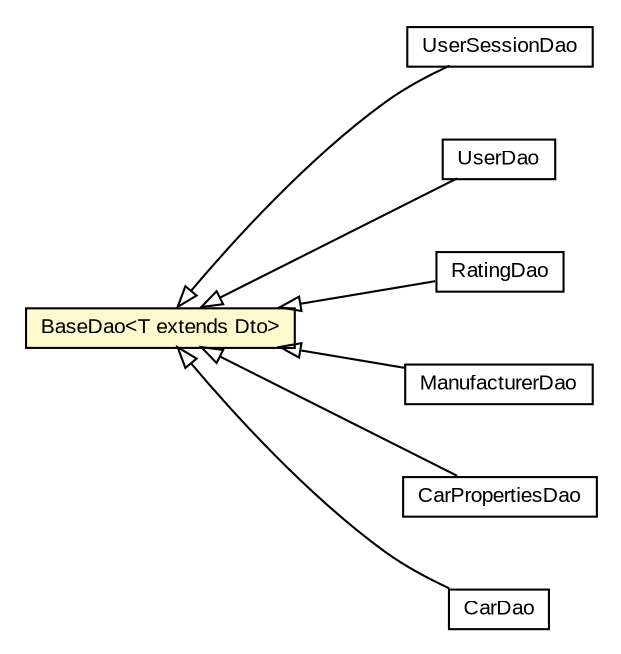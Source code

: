 #!/usr/local/bin/dot
#
# Class diagram 
# Generated by UMLGraph version R5_6-24-gf6e263 (http://www.umlgraph.org/)
#

digraph G {
	edge [fontname="arial",fontsize=10,labelfontname="arial",labelfontsize=10];
	node [fontname="arial",fontsize=10,shape=plaintext];
	nodesep=0.25;
	ranksep=0.5;
	rankdir=LR;
	// com.gwtplatform.carstore.server.dao.UserSessionDao
	c143323 [label=<<table title="com.gwtplatform.carstore.server.dao.UserSessionDao" border="0" cellborder="1" cellspacing="0" cellpadding="2" port="p" href="./UserSessionDao.html">
		<tr><td><table border="0" cellspacing="0" cellpadding="1">
<tr><td align="center" balign="center"> UserSessionDao </td></tr>
		</table></td></tr>
		</table>>, URL="./UserSessionDao.html", fontname="arial", fontcolor="black", fontsize=10.0];
	// com.gwtplatform.carstore.server.dao.UserDao
	c143324 [label=<<table title="com.gwtplatform.carstore.server.dao.UserDao" border="0" cellborder="1" cellspacing="0" cellpadding="2" port="p" href="./UserDao.html">
		<tr><td><table border="0" cellspacing="0" cellpadding="1">
<tr><td align="center" balign="center"> UserDao </td></tr>
		</table></td></tr>
		</table>>, URL="./UserDao.html", fontname="arial", fontcolor="black", fontsize=10.0];
	// com.gwtplatform.carstore.server.dao.RatingDao
	c143325 [label=<<table title="com.gwtplatform.carstore.server.dao.RatingDao" border="0" cellborder="1" cellspacing="0" cellpadding="2" port="p" href="./RatingDao.html">
		<tr><td><table border="0" cellspacing="0" cellpadding="1">
<tr><td align="center" balign="center"> RatingDao </td></tr>
		</table></td></tr>
		</table>>, URL="./RatingDao.html", fontname="arial", fontcolor="black", fontsize=10.0];
	// com.gwtplatform.carstore.server.dao.ManufacturerDao
	c143326 [label=<<table title="com.gwtplatform.carstore.server.dao.ManufacturerDao" border="0" cellborder="1" cellspacing="0" cellpadding="2" port="p" href="./ManufacturerDao.html">
		<tr><td><table border="0" cellspacing="0" cellpadding="1">
<tr><td align="center" balign="center"> ManufacturerDao </td></tr>
		</table></td></tr>
		</table>>, URL="./ManufacturerDao.html", fontname="arial", fontcolor="black", fontsize=10.0];
	// com.gwtplatform.carstore.server.dao.CarPropertiesDao
	c143327 [label=<<table title="com.gwtplatform.carstore.server.dao.CarPropertiesDao" border="0" cellborder="1" cellspacing="0" cellpadding="2" port="p" href="./CarPropertiesDao.html">
		<tr><td><table border="0" cellspacing="0" cellpadding="1">
<tr><td align="center" balign="center"> CarPropertiesDao </td></tr>
		</table></td></tr>
		</table>>, URL="./CarPropertiesDao.html", fontname="arial", fontcolor="black", fontsize=10.0];
	// com.gwtplatform.carstore.server.dao.CarDao
	c143328 [label=<<table title="com.gwtplatform.carstore.server.dao.CarDao" border="0" cellborder="1" cellspacing="0" cellpadding="2" port="p" href="./CarDao.html">
		<tr><td><table border="0" cellspacing="0" cellpadding="1">
<tr><td align="center" balign="center"> CarDao </td></tr>
		</table></td></tr>
		</table>>, URL="./CarDao.html", fontname="arial", fontcolor="black", fontsize=10.0];
	// com.gwtplatform.carstore.server.dao.BaseDao<T extends com.gwtplatform.carstore.shared.dto.Dto>
	c143329 [label=<<table title="com.gwtplatform.carstore.server.dao.BaseDao" border="0" cellborder="1" cellspacing="0" cellpadding="2" port="p" bgcolor="lemonChiffon" href="./BaseDao.html">
		<tr><td><table border="0" cellspacing="0" cellpadding="1">
<tr><td align="center" balign="center"> BaseDao&lt;T extends Dto&gt; </td></tr>
		</table></td></tr>
		</table>>, URL="./BaseDao.html", fontname="arial", fontcolor="black", fontsize=10.0];
	//com.gwtplatform.carstore.server.dao.UserSessionDao extends com.gwtplatform.carstore.server.dao.BaseDao<com.gwtplatform.carstore.server.dao.domain.UserSession>
	c143329:p -> c143323:p [dir=back,arrowtail=empty];
	//com.gwtplatform.carstore.server.dao.UserDao extends com.gwtplatform.carstore.server.dao.BaseDao<com.gwtplatform.carstore.server.dao.domain.User>
	c143329:p -> c143324:p [dir=back,arrowtail=empty];
	//com.gwtplatform.carstore.server.dao.RatingDao extends com.gwtplatform.carstore.server.dao.BaseDao<com.gwtplatform.carstore.server.dao.domain.Rating>
	c143329:p -> c143325:p [dir=back,arrowtail=empty];
	//com.gwtplatform.carstore.server.dao.ManufacturerDao extends com.gwtplatform.carstore.server.dao.BaseDao<com.gwtplatform.carstore.server.dao.domain.Manufacturer>
	c143329:p -> c143326:p [dir=back,arrowtail=empty];
	//com.gwtplatform.carstore.server.dao.CarPropertiesDao extends com.gwtplatform.carstore.server.dao.BaseDao<com.gwtplatform.carstore.server.dao.domain.CarProperties>
	c143329:p -> c143327:p [dir=back,arrowtail=empty];
	//com.gwtplatform.carstore.server.dao.CarDao extends com.gwtplatform.carstore.server.dao.BaseDao<com.gwtplatform.carstore.server.dao.domain.Car>
	c143329:p -> c143328:p [dir=back,arrowtail=empty];
}

